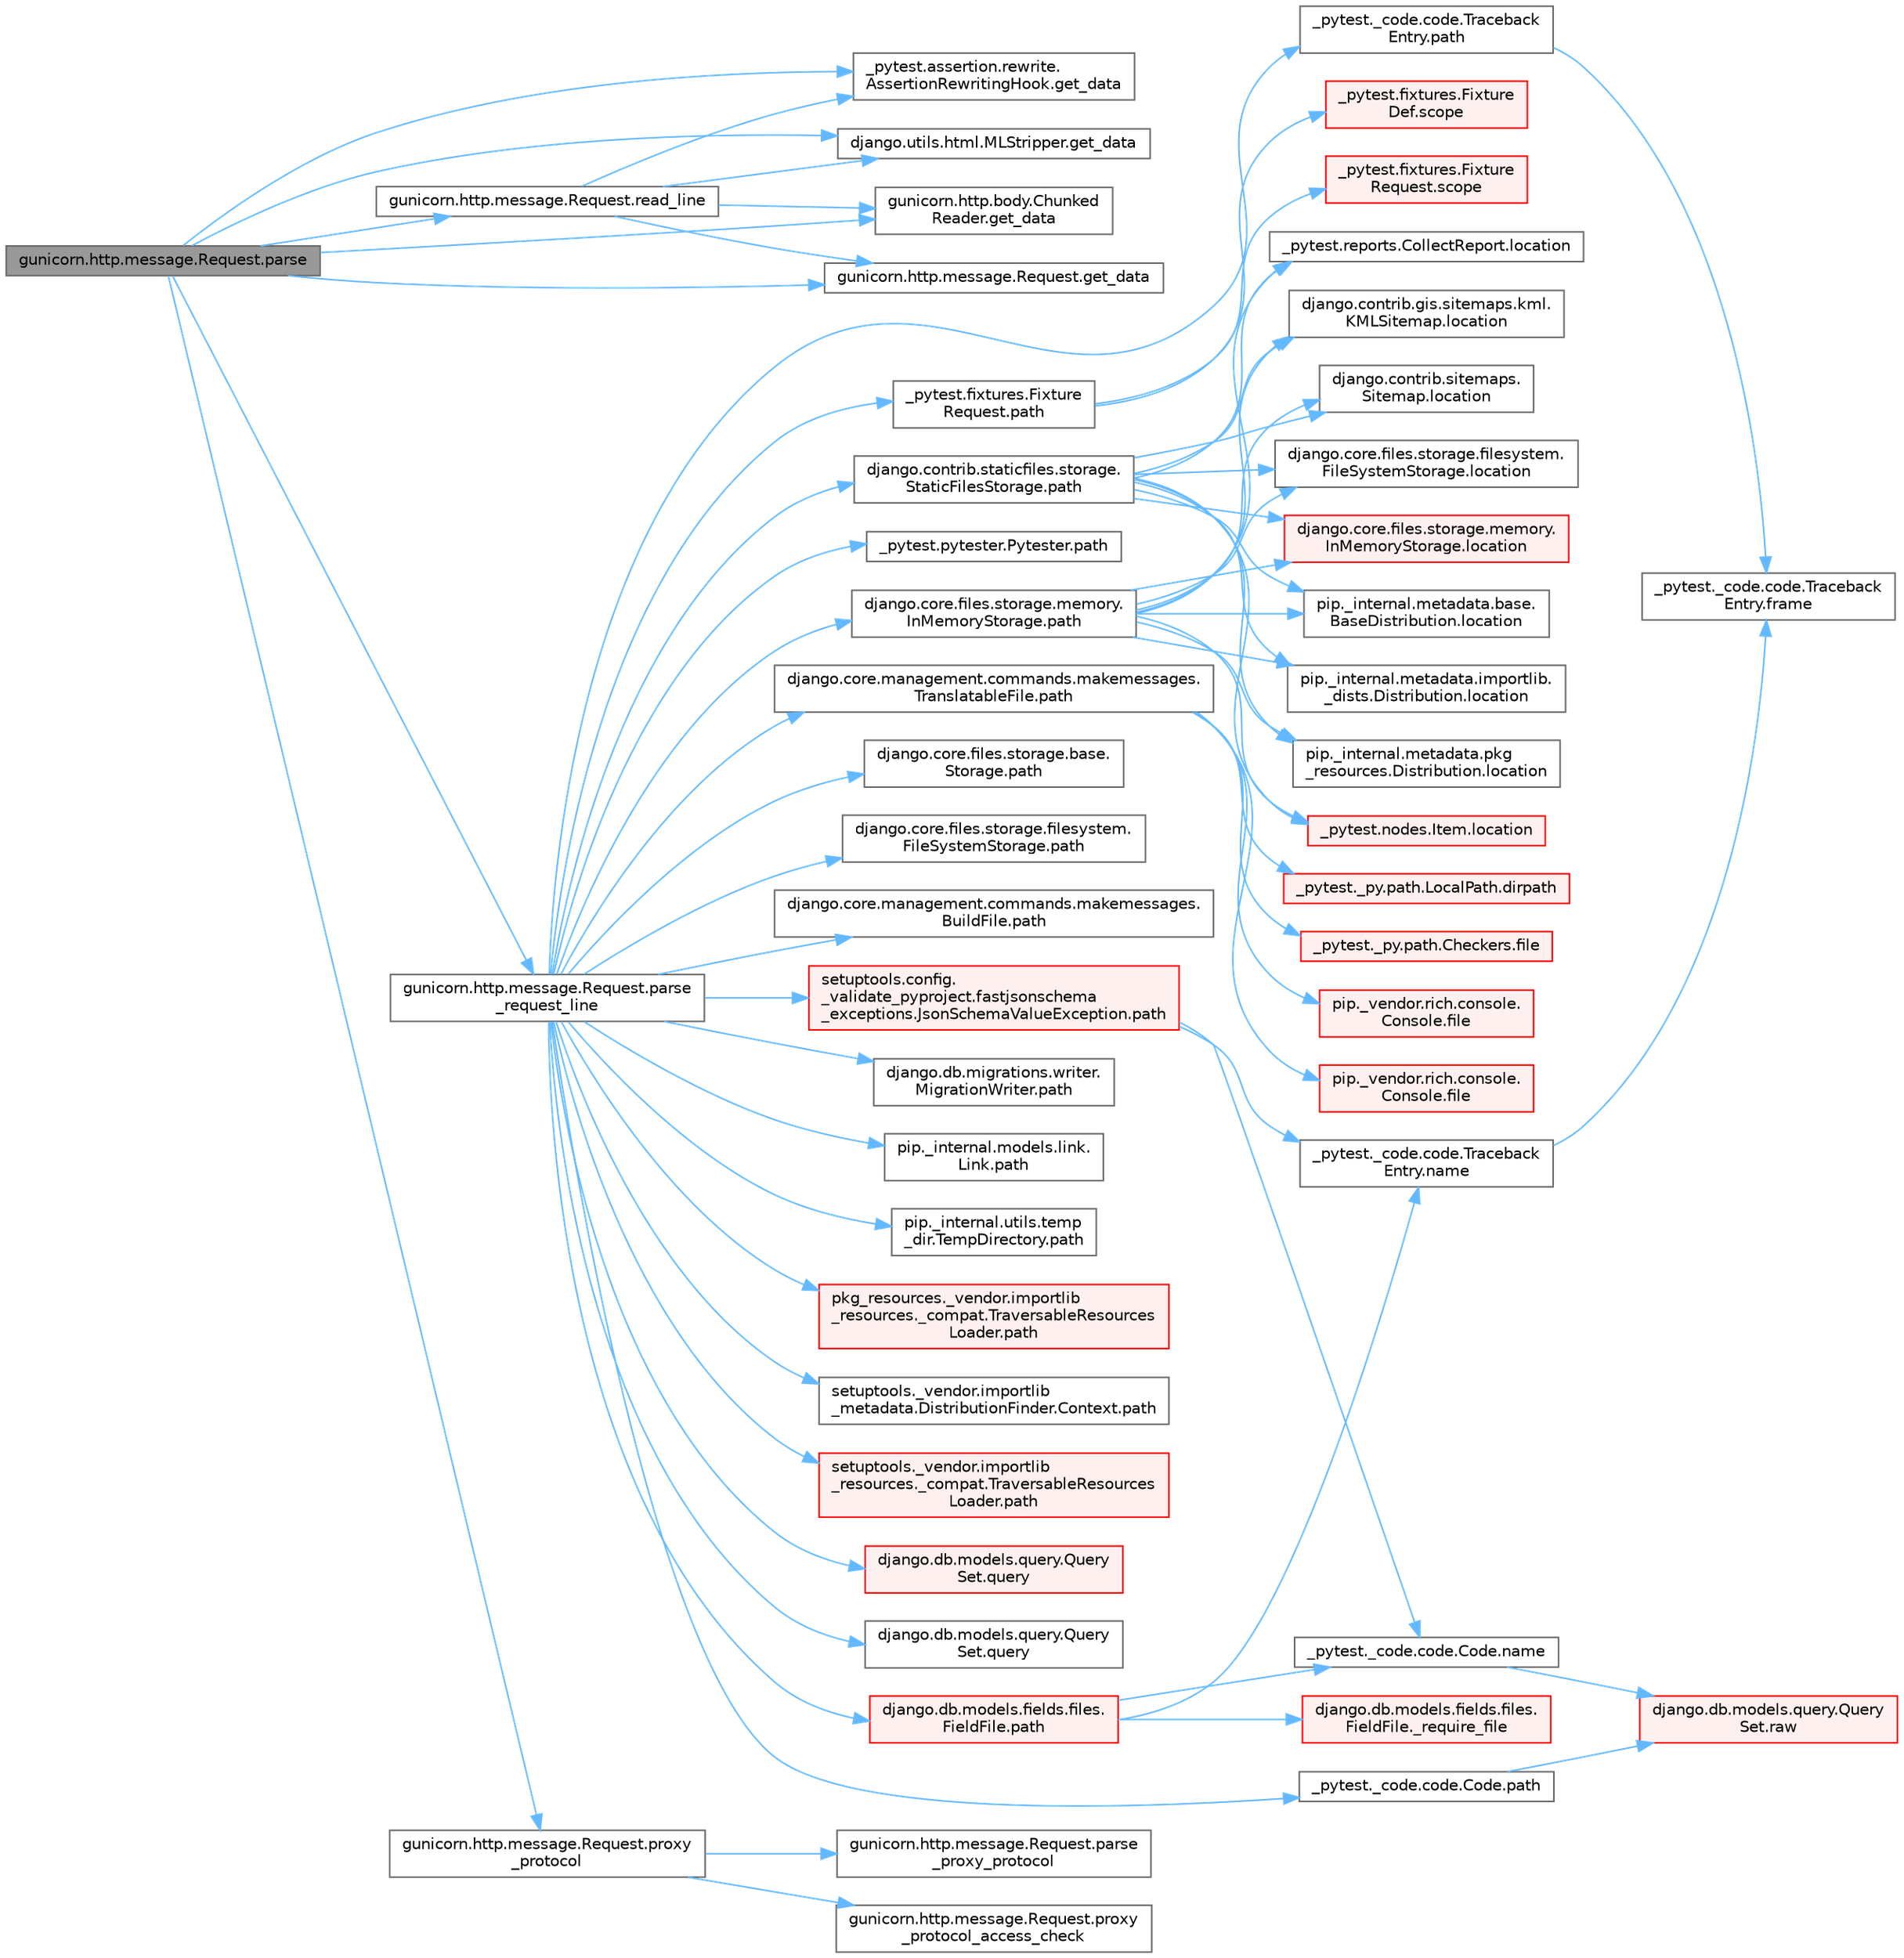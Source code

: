 digraph "gunicorn.http.message.Request.parse"
{
 // LATEX_PDF_SIZE
  bgcolor="transparent";
  edge [fontname=Helvetica,fontsize=10,labelfontname=Helvetica,labelfontsize=10];
  node [fontname=Helvetica,fontsize=10,shape=box,height=0.2,width=0.4];
  rankdir="LR";
  Node1 [id="Node000001",label="gunicorn.http.message.Request.parse",height=0.2,width=0.4,color="gray40", fillcolor="grey60", style="filled", fontcolor="black",tooltip=" "];
  Node1 -> Node2 [id="edge1_Node000001_Node000002",color="steelblue1",style="solid",tooltip=" "];
  Node2 [id="Node000002",label="_pytest.assertion.rewrite.\lAssertionRewritingHook.get_data",height=0.2,width=0.4,color="grey40", fillcolor="white", style="filled",URL="$class__pytest_1_1assertion_1_1rewrite_1_1_assertion_rewriting_hook.html#a724d8e1ec0af7e44ce304e4f82c68186",tooltip=" "];
  Node1 -> Node3 [id="edge2_Node000001_Node000003",color="steelblue1",style="solid",tooltip=" "];
  Node3 [id="Node000003",label="django.utils.html.MLStripper.get_data",height=0.2,width=0.4,color="grey40", fillcolor="white", style="filled",URL="$classdjango_1_1utils_1_1html_1_1_m_l_stripper.html#aad38ac2681d252aea27b5d65354f5454",tooltip=" "];
  Node1 -> Node4 [id="edge3_Node000001_Node000004",color="steelblue1",style="solid",tooltip=" "];
  Node4 [id="Node000004",label="gunicorn.http.body.Chunked\lReader.get_data",height=0.2,width=0.4,color="grey40", fillcolor="white", style="filled",URL="$classgunicorn_1_1http_1_1body_1_1_chunked_reader.html#acafac1bc5cbcfd49e86a2dc5b4730b5e",tooltip=" "];
  Node1 -> Node5 [id="edge4_Node000001_Node000005",color="steelblue1",style="solid",tooltip=" "];
  Node5 [id="Node000005",label="gunicorn.http.message.Request.get_data",height=0.2,width=0.4,color="grey40", fillcolor="white", style="filled",URL="$classgunicorn_1_1http_1_1message_1_1_request.html#aa83fd5845a02cc335a0ddecceda1203c",tooltip=" "];
  Node1 -> Node6 [id="edge5_Node000001_Node000006",color="steelblue1",style="solid",tooltip=" "];
  Node6 [id="Node000006",label="gunicorn.http.message.Request.parse\l_request_line",height=0.2,width=0.4,color="grey40", fillcolor="white", style="filled",URL="$classgunicorn_1_1http_1_1message_1_1_request.html#a5c139788084811f3b3008ee7e4582a0f",tooltip=" "];
  Node6 -> Node7 [id="edge6_Node000006_Node000007",color="steelblue1",style="solid",tooltip=" "];
  Node7 [id="Node000007",label="_pytest._code.code.Code.path",height=0.2,width=0.4,color="grey40", fillcolor="white", style="filled",URL="$class__pytest_1_1__code_1_1code_1_1_code.html#a1dae55e90750fe77c7517f806a14d864",tooltip=" "];
  Node7 -> Node8 [id="edge7_Node000007_Node000008",color="steelblue1",style="solid",tooltip=" "];
  Node8 [id="Node000008",label="django.db.models.query.Query\lSet.raw",height=0.2,width=0.4,color="red", fillcolor="#FFF0F0", style="filled",URL="$classdjango_1_1db_1_1models_1_1query_1_1_query_set.html#abce199e3993658459fb2f7c2719daa45",tooltip="PUBLIC METHODS THAT RETURN A QUERYSET SUBCLASS #."];
  Node6 -> Node19 [id="edge8_Node000006_Node000019",color="steelblue1",style="solid",tooltip=" "];
  Node19 [id="Node000019",label="_pytest._code.code.Traceback\lEntry.path",height=0.2,width=0.4,color="grey40", fillcolor="white", style="filled",URL="$class__pytest_1_1__code_1_1code_1_1_traceback_entry.html#a5a88b9ae4623733566450a9e7d8387c0",tooltip=" "];
  Node19 -> Node20 [id="edge9_Node000019_Node000020",color="steelblue1",style="solid",tooltip=" "];
  Node20 [id="Node000020",label="_pytest._code.code.Traceback\lEntry.frame",height=0.2,width=0.4,color="grey40", fillcolor="white", style="filled",URL="$class__pytest_1_1__code_1_1code_1_1_traceback_entry.html#a8592e8aeeb3804602a1d6c85fc427f1b",tooltip=" "];
  Node6 -> Node21 [id="edge10_Node000006_Node000021",color="steelblue1",style="solid",tooltip=" "];
  Node21 [id="Node000021",label="_pytest.fixtures.Fixture\lRequest.path",height=0.2,width=0.4,color="grey40", fillcolor="white", style="filled",URL="$class__pytest_1_1fixtures_1_1_fixture_request.html#a6f6db59812d121b54cd67d5e434e1451",tooltip=" "];
  Node21 -> Node22 [id="edge11_Node000021_Node000022",color="steelblue1",style="solid",tooltip=" "];
  Node22 [id="Node000022",label="_pytest.fixtures.Fixture\lDef.scope",height=0.2,width=0.4,color="red", fillcolor="#FFF0F0", style="filled",URL="$class__pytest_1_1fixtures_1_1_fixture_def.html#a7631cdae842daae93780def0698acba2",tooltip=" "];
  Node21 -> Node26 [id="edge12_Node000021_Node000026",color="steelblue1",style="solid",tooltip=" "];
  Node26 [id="Node000026",label="_pytest.fixtures.Fixture\lRequest.scope",height=0.2,width=0.4,color="red", fillcolor="#FFF0F0", style="filled",URL="$class__pytest_1_1fixtures_1_1_fixture_request.html#acb5406ee9e8cf7147711b9314b6c951a",tooltip=" "];
  Node6 -> Node27 [id="edge13_Node000006_Node000027",color="steelblue1",style="solid",tooltip=" "];
  Node27 [id="Node000027",label="_pytest.pytester.Pytester.path",height=0.2,width=0.4,color="grey40", fillcolor="white", style="filled",URL="$class__pytest_1_1pytester_1_1_pytester.html#a403c804f74a87f5e5705774fa896cc1f",tooltip=" "];
  Node6 -> Node28 [id="edge14_Node000006_Node000028",color="steelblue1",style="solid",tooltip=" "];
  Node28 [id="Node000028",label="django.contrib.staticfiles.storage.\lStaticFilesStorage.path",height=0.2,width=0.4,color="grey40", fillcolor="white", style="filled",URL="$classdjango_1_1contrib_1_1staticfiles_1_1storage_1_1_static_files_storage.html#a4e96cc92fbde7423d1b74f3a50fc0bf6",tooltip=" "];
  Node28 -> Node29 [id="edge15_Node000028_Node000029",color="steelblue1",style="solid",tooltip=" "];
  Node29 [id="Node000029",label="_pytest.nodes.Item.location",height=0.2,width=0.4,color="red", fillcolor="#FFF0F0", style="filled",URL="$class__pytest_1_1nodes_1_1_item.html#a09cd5bab99de1b92a3aa6f76ba8aa206",tooltip=" "];
  Node28 -> Node40 [id="edge16_Node000028_Node000040",color="steelblue1",style="solid",tooltip=" "];
  Node40 [id="Node000040",label="_pytest.reports.CollectReport.location",height=0.2,width=0.4,color="grey40", fillcolor="white", style="filled",URL="$class__pytest_1_1reports_1_1_collect_report.html#a3df6c3a6598c22fd46d30789b1a43393",tooltip=" "];
  Node28 -> Node41 [id="edge17_Node000028_Node000041",color="steelblue1",style="solid",tooltip=" "];
  Node41 [id="Node000041",label="django.contrib.gis.sitemaps.kml.\lKMLSitemap.location",height=0.2,width=0.4,color="grey40", fillcolor="white", style="filled",URL="$classdjango_1_1contrib_1_1gis_1_1sitemaps_1_1kml_1_1_k_m_l_sitemap.html#aeae9b718dc149bb1b470a9c52ac5628f",tooltip=" "];
  Node28 -> Node42 [id="edge18_Node000028_Node000042",color="steelblue1",style="solid",tooltip=" "];
  Node42 [id="Node000042",label="django.contrib.sitemaps.\lSitemap.location",height=0.2,width=0.4,color="grey40", fillcolor="white", style="filled",URL="$classdjango_1_1contrib_1_1sitemaps_1_1_sitemap.html#aa50de5996662f62a25b44d826e56f3d1",tooltip=" "];
  Node28 -> Node43 [id="edge19_Node000028_Node000043",color="steelblue1",style="solid",tooltip=" "];
  Node43 [id="Node000043",label="django.core.files.storage.filesystem.\lFileSystemStorage.location",height=0.2,width=0.4,color="grey40", fillcolor="white", style="filled",URL="$classdjango_1_1core_1_1files_1_1storage_1_1filesystem_1_1_file_system_storage.html#a96c687dfbe5a613789ce671d432b4e05",tooltip=" "];
  Node28 -> Node44 [id="edge20_Node000028_Node000044",color="steelblue1",style="solid",tooltip=" "];
  Node44 [id="Node000044",label="django.core.files.storage.memory.\lInMemoryStorage.location",height=0.2,width=0.4,color="red", fillcolor="#FFF0F0", style="filled",URL="$classdjango_1_1core_1_1files_1_1storage_1_1memory_1_1_in_memory_storage.html#ac07879a754326faa2de48cb4929aec21",tooltip=" "];
  Node28 -> Node477 [id="edge21_Node000028_Node000477",color="steelblue1",style="solid",tooltip=" "];
  Node477 [id="Node000477",label="pip._internal.metadata.base.\lBaseDistribution.location",height=0.2,width=0.4,color="grey40", fillcolor="white", style="filled",URL="$classpip_1_1__internal_1_1metadata_1_1base_1_1_base_distribution.html#af41d226a9fda04459c2e55c71152b3b0",tooltip=" "];
  Node28 -> Node478 [id="edge22_Node000028_Node000478",color="steelblue1",style="solid",tooltip=" "];
  Node478 [id="Node000478",label="pip._internal.metadata.importlib.\l_dists.Distribution.location",height=0.2,width=0.4,color="grey40", fillcolor="white", style="filled",URL="$classpip_1_1__internal_1_1metadata_1_1importlib_1_1__dists_1_1_distribution.html#a501af487c943a5f3c1caf6464b7b7abf",tooltip=" "];
  Node28 -> Node479 [id="edge23_Node000028_Node000479",color="steelblue1",style="solid",tooltip=" "];
  Node479 [id="Node000479",label="pip._internal.metadata.pkg\l_resources.Distribution.location",height=0.2,width=0.4,color="grey40", fillcolor="white", style="filled",URL="$classpip_1_1__internal_1_1metadata_1_1pkg__resources_1_1_distribution.html#a0f2f12c49a237ef615c9763d10b66e6b",tooltip=" "];
  Node6 -> Node474 [id="edge24_Node000006_Node000474",color="steelblue1",style="solid",tooltip=" "];
  Node474 [id="Node000474",label="django.core.files.storage.base.\lStorage.path",height=0.2,width=0.4,color="grey40", fillcolor="white", style="filled",URL="$classdjango_1_1core_1_1files_1_1storage_1_1base_1_1_storage.html#a9be8d49a55131dbbab2c5fd57f7e772c",tooltip=" "];
  Node6 -> Node475 [id="edge25_Node000006_Node000475",color="steelblue1",style="solid",tooltip=" "];
  Node475 [id="Node000475",label="django.core.files.storage.filesystem.\lFileSystemStorage.path",height=0.2,width=0.4,color="grey40", fillcolor="white", style="filled",URL="$classdjango_1_1core_1_1files_1_1storage_1_1filesystem_1_1_file_system_storage.html#abf8a7e88eedec3e1b2ea965cc0858d17",tooltip=" "];
  Node6 -> Node476 [id="edge26_Node000006_Node000476",color="steelblue1",style="solid",tooltip=" "];
  Node476 [id="Node000476",label="django.core.files.storage.memory.\lInMemoryStorage.path",height=0.2,width=0.4,color="grey40", fillcolor="white", style="filled",URL="$classdjango_1_1core_1_1files_1_1storage_1_1memory_1_1_in_memory_storage.html#a466c8e28fd11839318d2e4454b8ef89f",tooltip=" "];
  Node476 -> Node29 [id="edge27_Node000476_Node000029",color="steelblue1",style="solid",tooltip=" "];
  Node476 -> Node40 [id="edge28_Node000476_Node000040",color="steelblue1",style="solid",tooltip=" "];
  Node476 -> Node41 [id="edge29_Node000476_Node000041",color="steelblue1",style="solid",tooltip=" "];
  Node476 -> Node42 [id="edge30_Node000476_Node000042",color="steelblue1",style="solid",tooltip=" "];
  Node476 -> Node43 [id="edge31_Node000476_Node000043",color="steelblue1",style="solid",tooltip=" "];
  Node476 -> Node44 [id="edge32_Node000476_Node000044",color="steelblue1",style="solid",tooltip=" "];
  Node476 -> Node477 [id="edge33_Node000476_Node000477",color="steelblue1",style="solid",tooltip=" "];
  Node476 -> Node478 [id="edge34_Node000476_Node000478",color="steelblue1",style="solid",tooltip=" "];
  Node476 -> Node479 [id="edge35_Node000476_Node000479",color="steelblue1",style="solid",tooltip=" "];
  Node6 -> Node480 [id="edge36_Node000006_Node000480",color="steelblue1",style="solid",tooltip=" "];
  Node480 [id="Node000480",label="django.core.management.commands.makemessages.\lBuildFile.path",height=0.2,width=0.4,color="grey40", fillcolor="white", style="filled",URL="$classdjango_1_1core_1_1management_1_1commands_1_1makemessages_1_1_build_file.html#ac06388718e902543bc00a7c6565105fc",tooltip=" "];
  Node6 -> Node481 [id="edge37_Node000006_Node000481",color="steelblue1",style="solid",tooltip=" "];
  Node481 [id="Node000481",label="django.core.management.commands.makemessages.\lTranslatableFile.path",height=0.2,width=0.4,color="grey40", fillcolor="white", style="filled",URL="$classdjango_1_1core_1_1management_1_1commands_1_1makemessages_1_1_translatable_file.html#ad851d5e6b8a65f5915ccfd4a30fb8026",tooltip=" "];
  Node481 -> Node226 [id="edge38_Node000481_Node000226",color="steelblue1",style="solid",tooltip=" "];
  Node226 [id="Node000226",label="_pytest._py.path.LocalPath.dirpath",height=0.2,width=0.4,color="red", fillcolor="#FFF0F0", style="filled",URL="$class__pytest_1_1__py_1_1path_1_1_local_path.html#aa8766bdaffd39f928eaae6f30b741b05",tooltip=" "];
  Node481 -> Node215 [id="edge39_Node000481_Node000215",color="steelblue1",style="solid",tooltip=" "];
  Node215 [id="Node000215",label="_pytest._py.path.Checkers.file",height=0.2,width=0.4,color="red", fillcolor="#FFF0F0", style="filled",URL="$class__pytest_1_1__py_1_1path_1_1_checkers.html#a53705ca38cbf2fb29d34914af4b5003d",tooltip=" "];
  Node481 -> Node217 [id="edge40_Node000481_Node000217",color="steelblue1",style="solid",tooltip=" "];
  Node217 [id="Node000217",label="pip._vendor.rich.console.\lConsole.file",height=0.2,width=0.4,color="red", fillcolor="#FFF0F0", style="filled",URL="$classpip_1_1__vendor_1_1rich_1_1console_1_1_console.html#af37c1c8bfe4a9b4dcd3b0ff2d14357bf",tooltip=" "];
  Node481 -> Node218 [id="edge41_Node000481_Node000218",color="steelblue1",style="solid",tooltip=" "];
  Node218 [id="Node000218",label="pip._vendor.rich.console.\lConsole.file",height=0.2,width=0.4,color="red", fillcolor="#FFF0F0", style="filled",URL="$classpip_1_1__vendor_1_1rich_1_1console_1_1_console.html#aeea14249658b94049a5be89c15fd5bc1",tooltip=" "];
  Node6 -> Node482 [id="edge42_Node000006_Node000482",color="steelblue1",style="solid",tooltip=" "];
  Node482 [id="Node000482",label="django.db.migrations.writer.\lMigrationWriter.path",height=0.2,width=0.4,color="grey40", fillcolor="white", style="filled",URL="$classdjango_1_1db_1_1migrations_1_1writer_1_1_migration_writer.html#a45469d67e8f80996c982470d36136184",tooltip=" "];
  Node6 -> Node483 [id="edge43_Node000006_Node000483",color="steelblue1",style="solid",tooltip=" "];
  Node483 [id="Node000483",label="django.db.models.fields.files.\lFieldFile.path",height=0.2,width=0.4,color="red", fillcolor="#FFF0F0", style="filled",URL="$classdjango_1_1db_1_1models_1_1fields_1_1files_1_1_field_file.html#ae91c4ed0643fb9bd8959d0db8eb44f80",tooltip=" "];
  Node483 -> Node484 [id="edge44_Node000483_Node000484",color="steelblue1",style="solid",tooltip=" "];
  Node484 [id="Node000484",label="django.db.models.fields.files.\lFieldFile._require_file",height=0.2,width=0.4,color="red", fillcolor="#FFF0F0", style="filled",URL="$classdjango_1_1db_1_1models_1_1fields_1_1files_1_1_field_file.html#a1cac893f5b8a18de2457265f1bf93b47",tooltip=" "];
  Node483 -> Node402 [id="edge45_Node000483_Node000402",color="steelblue1",style="solid",tooltip=" "];
  Node402 [id="Node000402",label="_pytest._code.code.Code.name",height=0.2,width=0.4,color="grey40", fillcolor="white", style="filled",URL="$class__pytest_1_1__code_1_1code_1_1_code.html#a1f3cbc53ca6df4a1bab12183694b6e78",tooltip=" "];
  Node402 -> Node8 [id="edge46_Node000402_Node000008",color="steelblue1",style="solid",tooltip=" "];
  Node483 -> Node403 [id="edge47_Node000483_Node000403",color="steelblue1",style="solid",tooltip=" "];
  Node403 [id="Node000403",label="_pytest._code.code.Traceback\lEntry.name",height=0.2,width=0.4,color="grey40", fillcolor="white", style="filled",URL="$class__pytest_1_1__code_1_1code_1_1_traceback_entry.html#a106b95c0753f41669fbfb8ee4c11ad3d",tooltip=" "];
  Node403 -> Node20 [id="edge48_Node000403_Node000020",color="steelblue1",style="solid",tooltip=" "];
  Node6 -> Node579 [id="edge49_Node000006_Node000579",color="steelblue1",style="solid",tooltip=" "];
  Node579 [id="Node000579",label="pip._internal.models.link.\lLink.path",height=0.2,width=0.4,color="grey40", fillcolor="white", style="filled",URL="$classpip_1_1__internal_1_1models_1_1link_1_1_link.html#a30f454216dcb615e3ed986238490f180",tooltip=" "];
  Node6 -> Node580 [id="edge50_Node000006_Node000580",color="steelblue1",style="solid",tooltip=" "];
  Node580 [id="Node000580",label="pip._internal.utils.temp\l_dir.TempDirectory.path",height=0.2,width=0.4,color="grey40", fillcolor="white", style="filled",URL="$classpip_1_1__internal_1_1utils_1_1temp__dir_1_1_temp_directory.html#afe6b2d95c070c6570957de5696ff3a6e",tooltip=" "];
  Node6 -> Node581 [id="edge51_Node000006_Node000581",color="steelblue1",style="solid",tooltip=" "];
  Node581 [id="Node000581",label="pkg_resources._vendor.importlib\l_resources._compat.TraversableResources\lLoader.path",height=0.2,width=0.4,color="red", fillcolor="#FFF0F0", style="filled",URL="$classpkg__resources_1_1__vendor_1_1importlib__resources_1_1__compat_1_1_traversable_resources_loader.html#acfc17872a53cbe02f6c34eda2bb162f2",tooltip=" "];
  Node6 -> Node583 [id="edge52_Node000006_Node000583",color="steelblue1",style="solid",tooltip=" "];
  Node583 [id="Node000583",label="setuptools._vendor.importlib\l_metadata.DistributionFinder.Context.path",height=0.2,width=0.4,color="grey40", fillcolor="white", style="filled",URL="$classsetuptools_1_1__vendor_1_1importlib__metadata_1_1_distribution_finder_1_1_context.html#a84a429ddce40738ea5c0edb53799ee8d",tooltip=" "];
  Node6 -> Node584 [id="edge53_Node000006_Node000584",color="steelblue1",style="solid",tooltip=" "];
  Node584 [id="Node000584",label="setuptools._vendor.importlib\l_resources._compat.TraversableResources\lLoader.path",height=0.2,width=0.4,color="red", fillcolor="#FFF0F0", style="filled",URL="$classsetuptools_1_1__vendor_1_1importlib__resources_1_1__compat_1_1_traversable_resources_loader.html#a9b9cf5b6723d48f7a779b6ae71d53699",tooltip=" "];
  Node6 -> Node585 [id="edge54_Node000006_Node000585",color="steelblue1",style="solid",tooltip=" "];
  Node585 [id="Node000585",label="setuptools.config.\l_validate_pyproject.fastjsonschema\l_exceptions.JsonSchemaValueException.path",height=0.2,width=0.4,color="red", fillcolor="#FFF0F0", style="filled",URL="$classsetuptools_1_1config_1_1__validate__pyproject_1_1fastjsonschema__exceptions_1_1_json_schema_value_exception.html#a59179b3d1dc16c7087530bbc10bcf857",tooltip=" "];
  Node585 -> Node402 [id="edge55_Node000585_Node000402",color="steelblue1",style="solid",tooltip=" "];
  Node585 -> Node403 [id="edge56_Node000585_Node000403",color="steelblue1",style="solid",tooltip=" "];
  Node6 -> Node70 [id="edge57_Node000006_Node000070",color="steelblue1",style="solid",tooltip=" "];
  Node70 [id="Node000070",label="django.db.models.query.Query\lSet.query",height=0.2,width=0.4,color="red", fillcolor="#FFF0F0", style="filled",URL="$classdjango_1_1db_1_1models_1_1query_1_1_query_set.html#a8028ed81b109acb162489dbd16604c83",tooltip=" "];
  Node6 -> Node72 [id="edge58_Node000006_Node000072",color="steelblue1",style="solid",tooltip=" "];
  Node72 [id="Node000072",label="django.db.models.query.Query\lSet.query",height=0.2,width=0.4,color="grey40", fillcolor="white", style="filled",URL="$classdjango_1_1db_1_1models_1_1query_1_1_query_set.html#a0b0307a9b3f65303afb2c5783372d2c2",tooltip=" "];
  Node1 -> Node4531 [id="edge59_Node000001_Node004531",color="steelblue1",style="solid",tooltip=" "];
  Node4531 [id="Node004531",label="gunicorn.http.message.Request.proxy\l_protocol",height=0.2,width=0.4,color="grey40", fillcolor="white", style="filled",URL="$classgunicorn_1_1http_1_1message_1_1_request.html#a0a6dae4f78d04224c39a7ad30691e1ed",tooltip=" "];
  Node4531 -> Node4532 [id="edge60_Node004531_Node004532",color="steelblue1",style="solid",tooltip=" "];
  Node4532 [id="Node004532",label="gunicorn.http.message.Request.parse\l_proxy_protocol",height=0.2,width=0.4,color="grey40", fillcolor="white", style="filled",URL="$classgunicorn_1_1http_1_1message_1_1_request.html#aaa28d84db4b32907182be6dce524be79",tooltip=" "];
  Node4531 -> Node4533 [id="edge61_Node004531_Node004533",color="steelblue1",style="solid",tooltip=" "];
  Node4533 [id="Node004533",label="gunicorn.http.message.Request.proxy\l_protocol_access_check",height=0.2,width=0.4,color="grey40", fillcolor="white", style="filled",URL="$classgunicorn_1_1http_1_1message_1_1_request.html#ababbdadfd65ab19e3e2f45243b3d5aaa",tooltip=" "];
  Node1 -> Node4534 [id="edge62_Node000001_Node004534",color="steelblue1",style="solid",tooltip=" "];
  Node4534 [id="Node004534",label="gunicorn.http.message.Request.read_line",height=0.2,width=0.4,color="grey40", fillcolor="white", style="filled",URL="$classgunicorn_1_1http_1_1message_1_1_request.html#a4c19f559cc4a8dece8328e3178f4776a",tooltip=" "];
  Node4534 -> Node2 [id="edge63_Node004534_Node000002",color="steelblue1",style="solid",tooltip=" "];
  Node4534 -> Node3 [id="edge64_Node004534_Node000003",color="steelblue1",style="solid",tooltip=" "];
  Node4534 -> Node4 [id="edge65_Node004534_Node000004",color="steelblue1",style="solid",tooltip=" "];
  Node4534 -> Node5 [id="edge66_Node004534_Node000005",color="steelblue1",style="solid",tooltip=" "];
}
